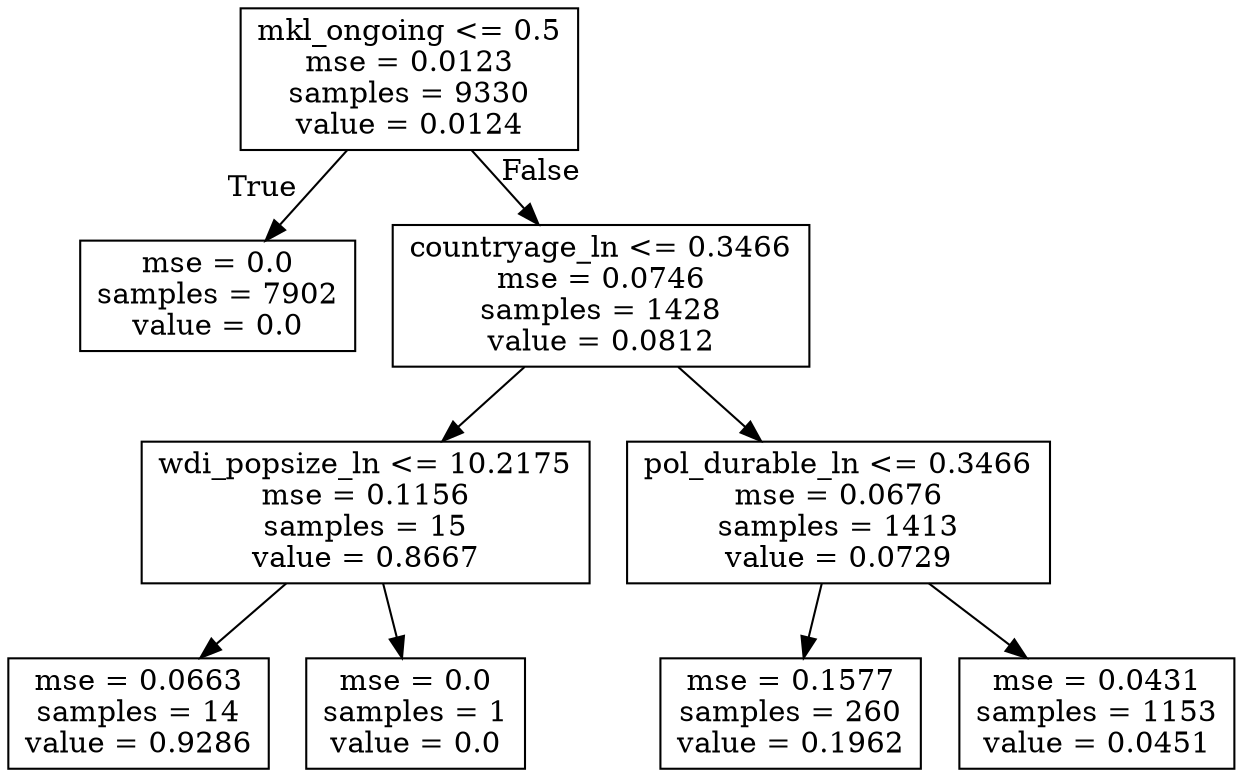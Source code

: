 digraph Tree {
node [shape=box] ;
0 [label="mkl_ongoing <= 0.5\nmse = 0.0123\nsamples = 9330\nvalue = 0.0124"] ;
1 [label="mse = 0.0\nsamples = 7902\nvalue = 0.0"] ;
0 -> 1 [labeldistance=2.5, labelangle=45, headlabel="True"] ;
2 [label="countryage_ln <= 0.3466\nmse = 0.0746\nsamples = 1428\nvalue = 0.0812"] ;
0 -> 2 [labeldistance=2.5, labelangle=-45, headlabel="False"] ;
3 [label="wdi_popsize_ln <= 10.2175\nmse = 0.1156\nsamples = 15\nvalue = 0.8667"] ;
2 -> 3 ;
4 [label="mse = 0.0663\nsamples = 14\nvalue = 0.9286"] ;
3 -> 4 ;
5 [label="mse = 0.0\nsamples = 1\nvalue = 0.0"] ;
3 -> 5 ;
6 [label="pol_durable_ln <= 0.3466\nmse = 0.0676\nsamples = 1413\nvalue = 0.0729"] ;
2 -> 6 ;
7 [label="mse = 0.1577\nsamples = 260\nvalue = 0.1962"] ;
6 -> 7 ;
8 [label="mse = 0.0431\nsamples = 1153\nvalue = 0.0451"] ;
6 -> 8 ;
}